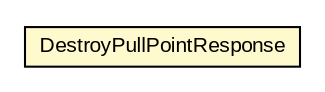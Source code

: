 #!/usr/local/bin/dot
#
# Class diagram 
# Generated by UMLGraph version R5_6-24-gf6e263 (http://www.umlgraph.org/)
#

digraph G {
	edge [fontname="arial",fontsize=10,labelfontname="arial",labelfontsize=10];
	node [fontname="arial",fontsize=10,shape=plaintext];
	nodesep=0.25;
	ranksep=0.5;
	// org.oasis_open.docs.wsn.b_2.DestroyPullPointResponse
	c332492 [label=<<table title="org.oasis_open.docs.wsn.b_2.DestroyPullPointResponse" border="0" cellborder="1" cellspacing="0" cellpadding="2" port="p" bgcolor="lemonChiffon" href="./DestroyPullPointResponse.html">
		<tr><td><table border="0" cellspacing="0" cellpadding="1">
<tr><td align="center" balign="center"> DestroyPullPointResponse </td></tr>
		</table></td></tr>
		</table>>, URL="./DestroyPullPointResponse.html", fontname="arial", fontcolor="black", fontsize=10.0];
}

